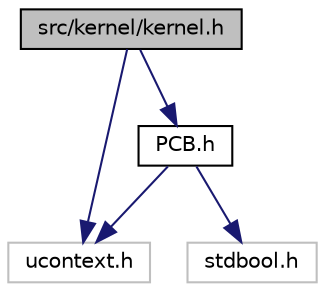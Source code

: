 digraph "src/kernel/kernel.h"
{
 // LATEX_PDF_SIZE
  edge [fontname="Helvetica",fontsize="10",labelfontname="Helvetica",labelfontsize="10"];
  node [fontname="Helvetica",fontsize="10",shape=record];
  Node1 [label="src/kernel/kernel.h",height=0.2,width=0.4,color="black", fillcolor="grey75", style="filled", fontcolor="black",tooltip="Header file for kernel-level functions related to process management."];
  Node1 -> Node2 [color="midnightblue",fontsize="10",style="solid"];
  Node2 [label="ucontext.h",height=0.2,width=0.4,color="grey75", fillcolor="white", style="filled",tooltip=" "];
  Node1 -> Node3 [color="midnightblue",fontsize="10",style="solid"];
  Node3 [label="PCB.h",height=0.2,width=0.4,color="black", fillcolor="white", style="filled",URL="$PCB_8h.html",tooltip="Header file for Process Control Block (PCB) related definitions and functions."];
  Node3 -> Node2 [color="midnightblue",fontsize="10",style="solid"];
  Node3 -> Node4 [color="midnightblue",fontsize="10",style="solid"];
  Node4 [label="stdbool.h",height=0.2,width=0.4,color="grey75", fillcolor="white", style="filled",tooltip=" "];
}
